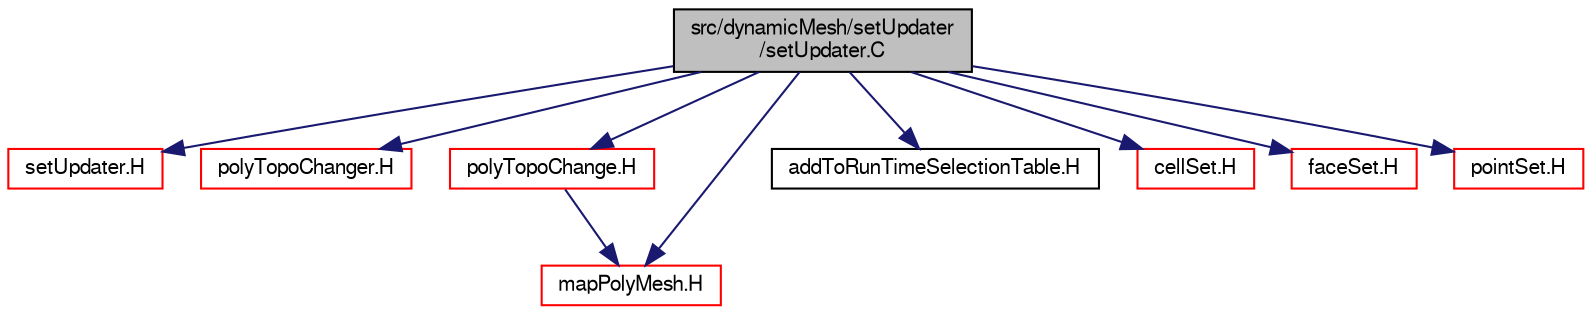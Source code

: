 digraph "src/dynamicMesh/setUpdater/setUpdater.C"
{
  bgcolor="transparent";
  edge [fontname="FreeSans",fontsize="10",labelfontname="FreeSans",labelfontsize="10"];
  node [fontname="FreeSans",fontsize="10",shape=record];
  Node0 [label="src/dynamicMesh/setUpdater\l/setUpdater.C",height=0.2,width=0.4,color="black", fillcolor="grey75", style="filled", fontcolor="black"];
  Node0 -> Node1 [color="midnightblue",fontsize="10",style="solid",fontname="FreeSans"];
  Node1 [label="setUpdater.H",height=0.2,width=0.4,color="red",URL="$a00842.html"];
  Node0 -> Node152 [color="midnightblue",fontsize="10",style="solid",fontname="FreeSans"];
  Node152 [label="polyTopoChanger.H",height=0.2,width=0.4,color="red",URL="$a00830.html"];
  Node0 -> Node164 [color="midnightblue",fontsize="10",style="solid",fontname="FreeSans"];
  Node164 [label="polyTopoChange.H",height=0.2,width=0.4,color="red",URL="$a00755.html"];
  Node164 -> Node168 [color="midnightblue",fontsize="10",style="solid",fontname="FreeSans"];
  Node168 [label="mapPolyMesh.H",height=0.2,width=0.4,color="red",URL="$a11597.html"];
  Node0 -> Node178 [color="midnightblue",fontsize="10",style="solid",fontname="FreeSans"];
  Node178 [label="addToRunTimeSelectionTable.H",height=0.2,width=0.4,color="black",URL="$a09263.html",tooltip="Macros for easy insertion into run-time selection tables. "];
  Node0 -> Node168 [color="midnightblue",fontsize="10",style="solid",fontname="FreeSans"];
  Node0 -> Node179 [color="midnightblue",fontsize="10",style="solid",fontname="FreeSans"];
  Node179 [label="cellSet.H",height=0.2,width=0.4,color="red",URL="$a08117.html"];
  Node0 -> Node181 [color="midnightblue",fontsize="10",style="solid",fontname="FreeSans"];
  Node181 [label="faceSet.H",height=0.2,width=0.4,color="red",URL="$a08129.html"];
  Node0 -> Node182 [color="midnightblue",fontsize="10",style="solid",fontname="FreeSans"];
  Node182 [label="pointSet.H",height=0.2,width=0.4,color="red",URL="$a08141.html"];
}
